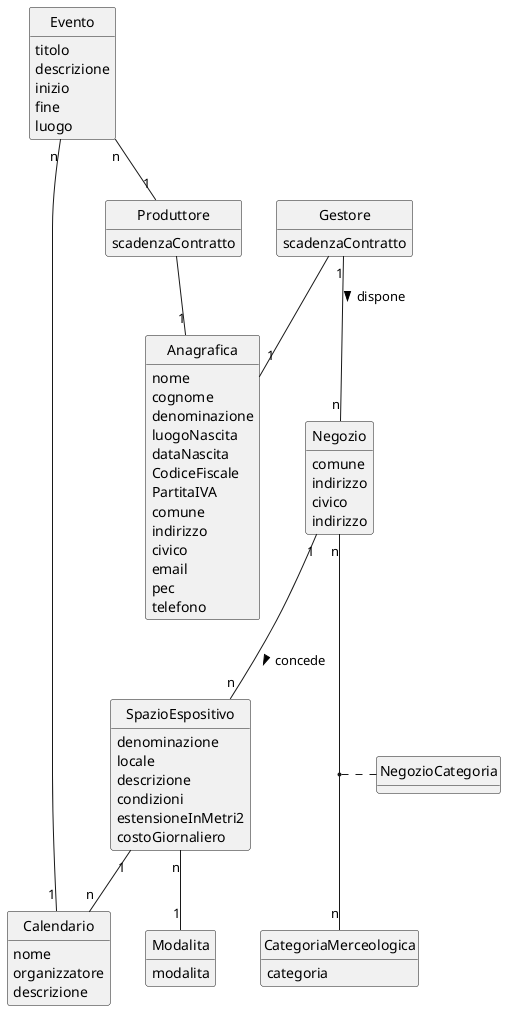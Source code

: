 @startuml
hide circle
hide method

class Anagrafica {
  nome
  cognome
  denominazione
  luogoNascita
  dataNascita
  CodiceFiscale
  PartitaIVA
  comune
  indirizzo
  civico
  email
  pec
  telefono
}

class Gestore {
  scadenzaContratto
}

class Produttore {
  scadenzaContratto
}

Gestore -- "1" Anagrafica
Produttore -- "1" Anagrafica

class Negozio {
  comune
  indirizzo
  civico
  indirizzo
}

class CategoriaMerceologica {
  categoria
}

class Modalita {
  modalita
}

class SpazioEspositivo {
  denominazione
  locale
  descrizione
  condizioni
  estensioneInMetri2
  costoGiornaliero
}

Gestore "1" -- "n" Negozio : dispone >

Negozio "1" -- "n" SpazioEspositivo : concede >
Negozio "n" -- "n" CategoriaMerceologica
(Negozio, CategoriaMerceologica) .. NegozioCategoria

SpazioEspositivo "n" -- "1" Modalita
class Evento {
  titolo
  descrizione
  inizio
  fine
  luogo
}

class Calendario {
  nome
  organizzatore
  descrizione
}

Evento "n" -- "1" Calendario

SpazioEspositivo "1" -- "n" Calendario

Evento "n" -- "1" Produttore
@enduml
